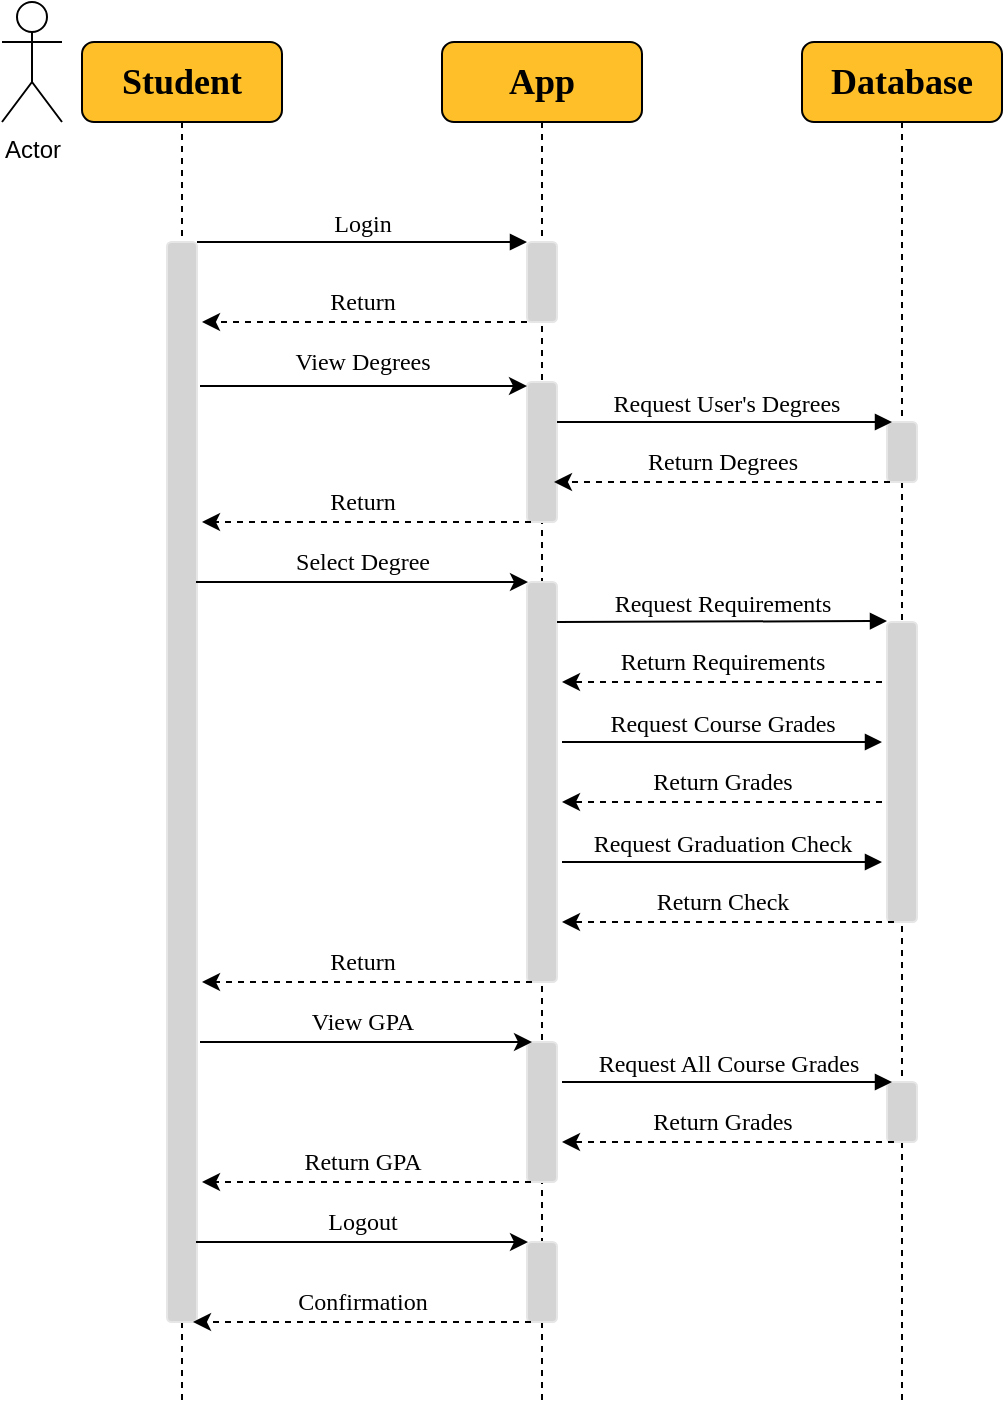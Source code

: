 <mxfile version="12.5.8" type="device"><diagram name="Page-1" id="13e1069c-82ec-6db2-03f1-153e76fe0fe0"><mxGraphModel dx="2048" dy="1082" grid="1" gridSize="10" guides="1" tooltips="1" connect="1" arrows="1" fold="1" page="1" pageScale="1" pageWidth="1100" pageHeight="850" background="#ffffff" math="0" shadow="0"><root><mxCell id="0"/><mxCell id="1" parent="0"/><mxCell id="7baba1c4bc27f4b0-8" value="&lt;font style=&quot;font-size: 18px&quot;&gt;&lt;b&gt;Student&lt;/b&gt;&lt;/font&gt;" style="shape=umlLifeline;perimeter=lifelinePerimeter;whiteSpace=wrap;html=1;container=1;collapsible=0;recursiveResize=0;outlineConnect=0;rounded=1;shadow=0;comic=0;labelBackgroundColor=none;strokeWidth=1;fontFamily=Verdana;fontSize=12;align=center;fillColor=#FFBF29;" parent="1" vertex="1"><mxGeometry x="100" y="80" width="100" height="680" as="geometry"/></mxCell><mxCell id="7baba1c4bc27f4b0-9" value="" style="html=1;points=[];perimeter=orthogonalPerimeter;rounded=1;shadow=0;comic=0;labelBackgroundColor=none;strokeWidth=1;fontFamily=Verdana;fontSize=12;align=center;fillColor=#D4D4D4;strokeColor=#E6E6E6;" parent="7baba1c4bc27f4b0-8" vertex="1"><mxGeometry x="42.5" y="100" width="15" height="540" as="geometry"/></mxCell><mxCell id="7baba1c4bc27f4b0-2" value="&lt;b&gt;&lt;font style=&quot;font-size: 18px&quot;&gt;App&lt;/font&gt;&lt;/b&gt;" style="shape=umlLifeline;perimeter=lifelinePerimeter;whiteSpace=wrap;html=1;container=1;collapsible=0;recursiveResize=0;outlineConnect=0;rounded=1;shadow=0;comic=0;labelBackgroundColor=none;strokeWidth=1;fontFamily=Verdana;fontSize=12;align=center;fillColor=#FFBF29;" parent="1" vertex="1"><mxGeometry x="280" y="80" width="100" height="680" as="geometry"/></mxCell><mxCell id="7baba1c4bc27f4b0-10" value="" style="html=1;points=[];perimeter=orthogonalPerimeter;rounded=1;shadow=0;comic=0;labelBackgroundColor=none;strokeWidth=1;fontFamily=Verdana;fontSize=12;align=center;fillColor=#D4D4D4;strokeColor=#E6E6E6;" parent="7baba1c4bc27f4b0-2" vertex="1"><mxGeometry x="42.5" y="100" width="15" height="40" as="geometry"/></mxCell><mxCell id="rIZnD5OeRD_vZhCN8xlw-5" value="" style="html=1;points=[];perimeter=orthogonalPerimeter;rounded=1;shadow=0;comic=0;labelBackgroundColor=none;strokeWidth=1;fontFamily=Verdana;fontSize=12;align=center;fillColor=#D4D4D4;strokeColor=#E6E6E6;" parent="7baba1c4bc27f4b0-2" vertex="1"><mxGeometry x="42.5" y="170" width="15" height="70" as="geometry"/></mxCell><mxCell id="rIZnD5OeRD_vZhCN8xlw-6" value="" style="html=1;points=[];perimeter=orthogonalPerimeter;rounded=1;shadow=0;comic=0;labelBackgroundColor=none;strokeWidth=1;fontFamily=Verdana;fontSize=12;align=center;fillColor=#D4D4D4;strokeColor=#E6E6E6;" parent="7baba1c4bc27f4b0-2" vertex="1"><mxGeometry x="42.5" y="270" width="15" height="200" as="geometry"/></mxCell><mxCell id="rIZnD5OeRD_vZhCN8xlw-7" value="" style="html=1;points=[];perimeter=orthogonalPerimeter;rounded=1;shadow=0;comic=0;labelBackgroundColor=none;strokeWidth=1;fontFamily=Verdana;fontSize=12;align=center;fillColor=#D4D4D4;strokeColor=#E6E6E6;" parent="7baba1c4bc27f4b0-2" vertex="1"><mxGeometry x="42.5" y="500" width="15" height="70" as="geometry"/></mxCell><mxCell id="rIZnD5OeRD_vZhCN8xlw-53" value="" style="html=1;points=[];perimeter=orthogonalPerimeter;rounded=1;shadow=0;comic=0;labelBackgroundColor=none;strokeWidth=1;fontFamily=Verdana;fontSize=12;align=center;fillColor=#D4D4D4;strokeColor=#E6E6E6;" parent="7baba1c4bc27f4b0-2" vertex="1"><mxGeometry x="42.5" y="600" width="15" height="40" as="geometry"/></mxCell><mxCell id="7baba1c4bc27f4b0-3" value="&lt;b&gt;&lt;font style=&quot;font-size: 18px&quot;&gt;Database&lt;/font&gt;&lt;/b&gt;" style="shape=umlLifeline;perimeter=lifelinePerimeter;whiteSpace=wrap;html=1;container=1;collapsible=0;recursiveResize=0;outlineConnect=0;rounded=1;shadow=0;comic=0;labelBackgroundColor=none;strokeWidth=1;fontFamily=Verdana;fontSize=12;align=center;fillColor=#FFBF29;" parent="1" vertex="1"><mxGeometry x="460" y="80" width="100" height="680" as="geometry"/></mxCell><mxCell id="7baba1c4bc27f4b0-13" value="" style="html=1;points=[];perimeter=orthogonalPerimeter;rounded=1;shadow=0;comic=0;labelBackgroundColor=none;strokeWidth=1;fontFamily=Verdana;fontSize=12;align=center;fillColor=#D4D4D4;strokeColor=#E6E6E6;" parent="7baba1c4bc27f4b0-3" vertex="1"><mxGeometry x="42.5" y="190" width="15" height="30" as="geometry"/></mxCell><mxCell id="rIZnD5OeRD_vZhCN8xlw-9" value="" style="html=1;points=[];perimeter=orthogonalPerimeter;rounded=1;shadow=0;comic=0;labelBackgroundColor=none;strokeWidth=1;fontFamily=Verdana;fontSize=12;align=center;fillColor=#D4D4D4;strokeColor=#E6E6E6;" parent="7baba1c4bc27f4b0-3" vertex="1"><mxGeometry x="42.5" y="290" width="15" height="150" as="geometry"/></mxCell><mxCell id="rIZnD5OeRD_vZhCN8xlw-11" value="" style="html=1;points=[];perimeter=orthogonalPerimeter;rounded=1;shadow=0;comic=0;labelBackgroundColor=none;strokeWidth=1;fontFamily=Verdana;fontSize=12;align=center;fillColor=#D4D4D4;strokeColor=#E6E6E6;" parent="7baba1c4bc27f4b0-3" vertex="1"><mxGeometry x="42.5" y="520" width="15" height="30" as="geometry"/></mxCell><mxCell id="7baba1c4bc27f4b0-11" value="Login" style="html=1;verticalAlign=bottom;endArrow=block;entryX=0;entryY=0;labelBackgroundColor=none;fontFamily=Verdana;fontSize=12;edgeStyle=elbowEdgeStyle;elbow=vertical;" parent="1" source="7baba1c4bc27f4b0-9" target="7baba1c4bc27f4b0-10" edge="1"><mxGeometry relative="1" as="geometry"><mxPoint x="220" y="190" as="sourcePoint"/></mxGeometry></mxCell><mxCell id="7baba1c4bc27f4b0-14" value="Request User's Degrees" style="html=1;verticalAlign=bottom;endArrow=block;labelBackgroundColor=none;fontFamily=Verdana;fontSize=12;edgeStyle=elbowEdgeStyle;elbow=vertical;" parent="1" source="rIZnD5OeRD_vZhCN8xlw-5" edge="1"><mxGeometry relative="1" as="geometry"><mxPoint x="370" y="200" as="sourcePoint"/><Array as="points"><mxPoint x="350" y="270"/><mxPoint x="310" y="240"/></Array><mxPoint x="505" y="270" as="targetPoint"/></mxGeometry></mxCell><mxCell id="rIZnD5OeRD_vZhCN8xlw-18" value="" style="edgeStyle=orthogonalEdgeStyle;rounded=0;orthogonalLoop=1;jettySize=auto;html=1;dashed=1;" parent="1" source="7baba1c4bc27f4b0-10" edge="1"><mxGeometry relative="1" as="geometry"><mxPoint x="160" y="220" as="targetPoint"/><Array as="points"><mxPoint x="250" y="220"/><mxPoint x="250" y="220"/></Array></mxGeometry></mxCell><mxCell id="rIZnD5OeRD_vZhCN8xlw-19" value="&lt;font face=&quot;Verdana&quot;&gt;Return&lt;/font&gt;" style="text;html=1;align=center;verticalAlign=middle;resizable=0;points=[];autosize=1;" parent="1" vertex="1"><mxGeometry x="215" y="200" width="50" height="20" as="geometry"/></mxCell><mxCell id="rIZnD5OeRD_vZhCN8xlw-21" value="" style="edgeStyle=orthogonalEdgeStyle;rounded=0;orthogonalLoop=1;jettySize=auto;html=1;entryX=0;entryY=0.029;entryDx=0;entryDy=0;entryPerimeter=0;" parent="1" target="rIZnD5OeRD_vZhCN8xlw-5" edge="1"><mxGeometry relative="1" as="geometry"><mxPoint x="159" y="252" as="sourcePoint"/><mxPoint x="235" y="400" as="targetPoint"/><Array as="points"><mxPoint x="159" y="252"/></Array></mxGeometry></mxCell><mxCell id="rIZnD5OeRD_vZhCN8xlw-22" value="&lt;font face=&quot;Verdana&quot;&gt;View Degrees&lt;/font&gt;" style="text;html=1;align=center;verticalAlign=middle;resizable=0;points=[];autosize=1;" parent="1" vertex="1"><mxGeometry x="200" y="230" width="80" height="20" as="geometry"/></mxCell><mxCell id="rIZnD5OeRD_vZhCN8xlw-25" value="" style="edgeStyle=orthogonalEdgeStyle;rounded=0;orthogonalLoop=1;jettySize=auto;html=1;exitX=0.1;exitY=1;exitDx=0;exitDy=0;exitPerimeter=0;entryX=0.9;entryY=0.714;entryDx=0;entryDy=0;entryPerimeter=0;dashed=1;" parent="1" source="7baba1c4bc27f4b0-13" target="rIZnD5OeRD_vZhCN8xlw-5" edge="1"><mxGeometry relative="1" as="geometry"><mxPoint x="415" y="285" as="targetPoint"/><Array as="points"><mxPoint x="400" y="300"/><mxPoint x="400" y="300"/></Array></mxGeometry></mxCell><mxCell id="rIZnD5OeRD_vZhCN8xlw-26" value="&lt;font face=&quot;Verdana&quot;&gt;Return Degrees&lt;/font&gt;" style="text;html=1;align=center;verticalAlign=middle;resizable=0;points=[];autosize=1;" parent="1" vertex="1"><mxGeometry x="375" y="280" width="90" height="20" as="geometry"/></mxCell><mxCell id="rIZnD5OeRD_vZhCN8xlw-27" value="" style="edgeStyle=orthogonalEdgeStyle;rounded=0;orthogonalLoop=1;jettySize=auto;html=1;dashed=1;" parent="1" edge="1"><mxGeometry relative="1" as="geometry"><mxPoint x="324.5" y="320" as="sourcePoint"/><mxPoint x="160" y="320" as="targetPoint"/><Array as="points"><mxPoint x="249.5" y="320"/><mxPoint x="249.5" y="320"/></Array></mxGeometry></mxCell><mxCell id="rIZnD5OeRD_vZhCN8xlw-28" value="&lt;font face=&quot;Verdana&quot;&gt;Return&lt;/font&gt;" style="text;html=1;align=center;verticalAlign=middle;resizable=0;points=[];autosize=1;" parent="1" vertex="1"><mxGeometry x="215" y="300" width="50" height="20" as="geometry"/></mxCell><mxCell id="rIZnD5OeRD_vZhCN8xlw-29" value="" style="edgeStyle=orthogonalEdgeStyle;rounded=0;orthogonalLoop=1;jettySize=auto;html=1;entryX=0;entryY=0.029;entryDx=0;entryDy=0;entryPerimeter=0;" parent="1" edge="1"><mxGeometry relative="1" as="geometry"><mxPoint x="157" y="350" as="sourcePoint"/><mxPoint x="323" y="350" as="targetPoint"/><Array as="points"><mxPoint x="157" y="350"/></Array></mxGeometry></mxCell><mxCell id="rIZnD5OeRD_vZhCN8xlw-30" value="&lt;font face=&quot;Verdana&quot;&gt;Select Degree&lt;/font&gt;" style="text;html=1;align=center;verticalAlign=middle;resizable=0;points=[];autosize=1;" parent="1" vertex="1"><mxGeometry x="200" y="330" width="80" height="20" as="geometry"/></mxCell><mxCell id="rIZnD5OeRD_vZhCN8xlw-31" value="Request Requirements" style="html=1;verticalAlign=bottom;endArrow=block;entryX=0;entryY=0;labelBackgroundColor=none;fontFamily=Verdana;fontSize=12;edgeStyle=elbowEdgeStyle;elbow=vertical;" parent="1" edge="1"><mxGeometry relative="1" as="geometry"><mxPoint x="337.5" y="370" as="sourcePoint"/><mxPoint x="502.5" y="369.5" as="targetPoint"/><Array as="points"><mxPoint x="347.5" y="369.5"/><mxPoint x="307.5" y="339.5"/></Array></mxGeometry></mxCell><mxCell id="rIZnD5OeRD_vZhCN8xlw-32" value="" style="edgeStyle=orthogonalEdgeStyle;rounded=0;orthogonalLoop=1;jettySize=auto;html=1;dashed=1;" parent="1" edge="1"><mxGeometry relative="1" as="geometry"><mxPoint x="500" y="400" as="sourcePoint"/><mxPoint x="340" y="400" as="targetPoint"/><Array as="points"><mxPoint x="399" y="400"/><mxPoint x="399" y="400"/></Array></mxGeometry></mxCell><mxCell id="rIZnD5OeRD_vZhCN8xlw-33" value="&lt;font face=&quot;Verdana&quot;&gt;Return Requirements&lt;/font&gt;" style="text;html=1;align=center;verticalAlign=middle;resizable=0;points=[];autosize=1;" parent="1" vertex="1"><mxGeometry x="360" y="380" width="120" height="20" as="geometry"/></mxCell><mxCell id="rIZnD5OeRD_vZhCN8xlw-34" value="Request Course Grades" style="html=1;verticalAlign=bottom;endArrow=block;labelBackgroundColor=none;fontFamily=Verdana;fontSize=12;edgeStyle=elbowEdgeStyle;elbow=vertical;" parent="1" edge="1"><mxGeometry relative="1" as="geometry"><mxPoint x="340" y="430" as="sourcePoint"/><mxPoint x="500" y="430" as="targetPoint"/><Array as="points"><mxPoint x="350" y="430"/><mxPoint x="310" y="400"/></Array></mxGeometry></mxCell><mxCell id="rIZnD5OeRD_vZhCN8xlw-35" value="" style="edgeStyle=orthogonalEdgeStyle;rounded=0;orthogonalLoop=1;jettySize=auto;html=1;dashed=1;" parent="1" edge="1"><mxGeometry relative="1" as="geometry"><mxPoint x="500" y="460" as="sourcePoint"/><mxPoint x="340" y="460" as="targetPoint"/><Array as="points"><mxPoint x="401" y="460"/><mxPoint x="401" y="460"/></Array></mxGeometry></mxCell><mxCell id="rIZnD5OeRD_vZhCN8xlw-36" value="&lt;font face=&quot;Verdana&quot;&gt;Return Grades&lt;/font&gt;" style="text;html=1;align=center;verticalAlign=middle;resizable=0;points=[];autosize=1;" parent="1" vertex="1"><mxGeometry x="375" y="440" width="90" height="20" as="geometry"/></mxCell><mxCell id="rIZnD5OeRD_vZhCN8xlw-37" value="Request Graduation Check" style="html=1;verticalAlign=bottom;endArrow=block;labelBackgroundColor=none;fontFamily=Verdana;fontSize=12;edgeStyle=elbowEdgeStyle;elbow=vertical;" parent="1" edge="1"><mxGeometry relative="1" as="geometry"><mxPoint x="340" y="490" as="sourcePoint"/><mxPoint x="500" y="490" as="targetPoint"/><Array as="points"><mxPoint x="350" y="490"/><mxPoint x="310" y="460"/></Array></mxGeometry></mxCell><mxCell id="rIZnD5OeRD_vZhCN8xlw-40" value="" style="edgeStyle=orthogonalEdgeStyle;rounded=0;orthogonalLoop=1;jettySize=auto;html=1;exitX=0.1;exitY=1;exitDx=0;exitDy=0;exitPerimeter=0;dashed=1;" parent="1" edge="1"><mxGeometry relative="1" as="geometry"><mxPoint x="506" y="520" as="sourcePoint"/><mxPoint x="340" y="520" as="targetPoint"/><Array as="points"><mxPoint x="400" y="520"/><mxPoint x="400" y="520"/></Array></mxGeometry></mxCell><mxCell id="rIZnD5OeRD_vZhCN8xlw-41" value="&lt;font face=&quot;Verdana&quot;&gt;Return Check&lt;/font&gt;" style="text;html=1;align=center;verticalAlign=middle;resizable=0;points=[];autosize=1;" parent="1" vertex="1"><mxGeometry x="380" y="500" width="80" height="20" as="geometry"/></mxCell><mxCell id="rIZnD5OeRD_vZhCN8xlw-42" value="" style="edgeStyle=orthogonalEdgeStyle;rounded=0;orthogonalLoop=1;jettySize=auto;html=1;dashed=1;" parent="1" edge="1"><mxGeometry relative="1" as="geometry"><mxPoint x="325" y="550" as="sourcePoint"/><mxPoint x="160" y="550" as="targetPoint"/><Array as="points"><mxPoint x="249.5" y="550"/><mxPoint x="249.5" y="550"/></Array></mxGeometry></mxCell><mxCell id="rIZnD5OeRD_vZhCN8xlw-43" value="&lt;font face=&quot;Verdana&quot;&gt;Return&lt;/font&gt;" style="text;html=1;align=center;verticalAlign=middle;resizable=0;points=[];autosize=1;" parent="1" vertex="1"><mxGeometry x="215" y="530" width="50" height="20" as="geometry"/></mxCell><mxCell id="rIZnD5OeRD_vZhCN8xlw-44" value="" style="edgeStyle=orthogonalEdgeStyle;rounded=0;orthogonalLoop=1;jettySize=auto;html=1;entryX=0;entryY=0.029;entryDx=0;entryDy=0;entryPerimeter=0;" parent="1" edge="1"><mxGeometry relative="1" as="geometry"><mxPoint x="159" y="580" as="sourcePoint"/><mxPoint x="325" y="580" as="targetPoint"/><Array as="points"><mxPoint x="159" y="580"/></Array></mxGeometry></mxCell><mxCell id="rIZnD5OeRD_vZhCN8xlw-45" value="&lt;font face=&quot;Verdana&quot;&gt;View GPA&lt;/font&gt;" style="text;html=1;align=center;verticalAlign=middle;resizable=0;points=[];autosize=1;" parent="1" vertex="1"><mxGeometry x="205" y="560" width="70" height="20" as="geometry"/></mxCell><mxCell id="rIZnD5OeRD_vZhCN8xlw-46" value="Request All Course Grades" style="html=1;verticalAlign=bottom;endArrow=block;entryX=0;entryY=0;labelBackgroundColor=none;fontFamily=Verdana;fontSize=12;edgeStyle=elbowEdgeStyle;elbow=vertical;" parent="1" edge="1"><mxGeometry relative="1" as="geometry"><mxPoint x="340" y="600" as="sourcePoint"/><mxPoint x="505" y="600" as="targetPoint"/><Array as="points"><mxPoint x="350" y="600"/><mxPoint x="310" y="570"/></Array></mxGeometry></mxCell><mxCell id="rIZnD5OeRD_vZhCN8xlw-47" value="" style="edgeStyle=orthogonalEdgeStyle;rounded=0;orthogonalLoop=1;jettySize=auto;html=1;exitX=0.1;exitY=1;exitDx=0;exitDy=0;exitPerimeter=0;dashed=1;" parent="1" edge="1"><mxGeometry relative="1" as="geometry"><mxPoint x="506" y="630" as="sourcePoint"/><mxPoint x="340" y="630" as="targetPoint"/><Array as="points"><mxPoint x="400" y="630"/><mxPoint x="400" y="630"/></Array></mxGeometry></mxCell><mxCell id="rIZnD5OeRD_vZhCN8xlw-48" value="&lt;font face=&quot;Verdana&quot;&gt;Return Grades&lt;/font&gt;" style="text;html=1;align=center;verticalAlign=middle;resizable=0;points=[];autosize=1;" parent="1" vertex="1"><mxGeometry x="375" y="610" width="90" height="20" as="geometry"/></mxCell><mxCell id="rIZnD5OeRD_vZhCN8xlw-49" value="" style="edgeStyle=orthogonalEdgeStyle;rounded=0;orthogonalLoop=1;jettySize=auto;html=1;dashed=1;" parent="1" edge="1"><mxGeometry relative="1" as="geometry"><mxPoint x="324.5" y="650" as="sourcePoint"/><mxPoint x="160" y="650" as="targetPoint"/><Array as="points"><mxPoint x="249.5" y="650"/><mxPoint x="249.5" y="650"/></Array></mxGeometry></mxCell><mxCell id="rIZnD5OeRD_vZhCN8xlw-50" value="&lt;font face=&quot;Verdana&quot;&gt;Return GPA&lt;/font&gt;" style="text;html=1;align=center;verticalAlign=middle;resizable=0;points=[];autosize=1;" parent="1" vertex="1"><mxGeometry x="205" y="630" width="70" height="20" as="geometry"/></mxCell><mxCell id="rIZnD5OeRD_vZhCN8xlw-52" value="" style="edgeStyle=orthogonalEdgeStyle;rounded=0;orthogonalLoop=1;jettySize=auto;html=1;entryX=0;entryY=0.029;entryDx=0;entryDy=0;entryPerimeter=0;" parent="1" edge="1"><mxGeometry relative="1" as="geometry"><mxPoint x="157" y="680" as="sourcePoint"/><mxPoint x="323" y="680" as="targetPoint"/><Array as="points"><mxPoint x="157" y="680"/></Array></mxGeometry></mxCell><mxCell id="rIZnD5OeRD_vZhCN8xlw-56" value="&lt;font face=&quot;Verdana&quot;&gt;Logout&lt;/font&gt;" style="text;html=1;align=center;verticalAlign=middle;resizable=0;points=[];autosize=1;" parent="1" vertex="1"><mxGeometry x="215" y="660" width="50" height="20" as="geometry"/></mxCell><mxCell id="rIZnD5OeRD_vZhCN8xlw-57" value="" style="edgeStyle=orthogonalEdgeStyle;rounded=0;orthogonalLoop=1;jettySize=auto;html=1;dashed=1;" parent="1" edge="1"><mxGeometry relative="1" as="geometry"><mxPoint x="324.5" y="720" as="sourcePoint"/><mxPoint x="155.5" y="720" as="targetPoint"/><Array as="points"><mxPoint x="249" y="720"/><mxPoint x="249" y="720"/></Array></mxGeometry></mxCell><mxCell id="rIZnD5OeRD_vZhCN8xlw-58" value="&lt;font face=&quot;Verdana&quot;&gt;Confirmation&lt;/font&gt;" style="text;html=1;align=center;verticalAlign=middle;resizable=0;points=[];autosize=1;" parent="1" vertex="1"><mxGeometry x="200" y="700" width="80" height="20" as="geometry"/></mxCell><mxCell id="seZWcOfmQvejxJ7GsM-y-1" value="Actor" style="shape=umlActor;verticalLabelPosition=bottom;labelBackgroundColor=#ffffff;verticalAlign=top;html=1;outlineConnect=0;fillColor=#FFFFFF;" parent="1" vertex="1"><mxGeometry x="60" y="60" width="30" height="60" as="geometry"/></mxCell></root></mxGraphModel></diagram></mxfile>